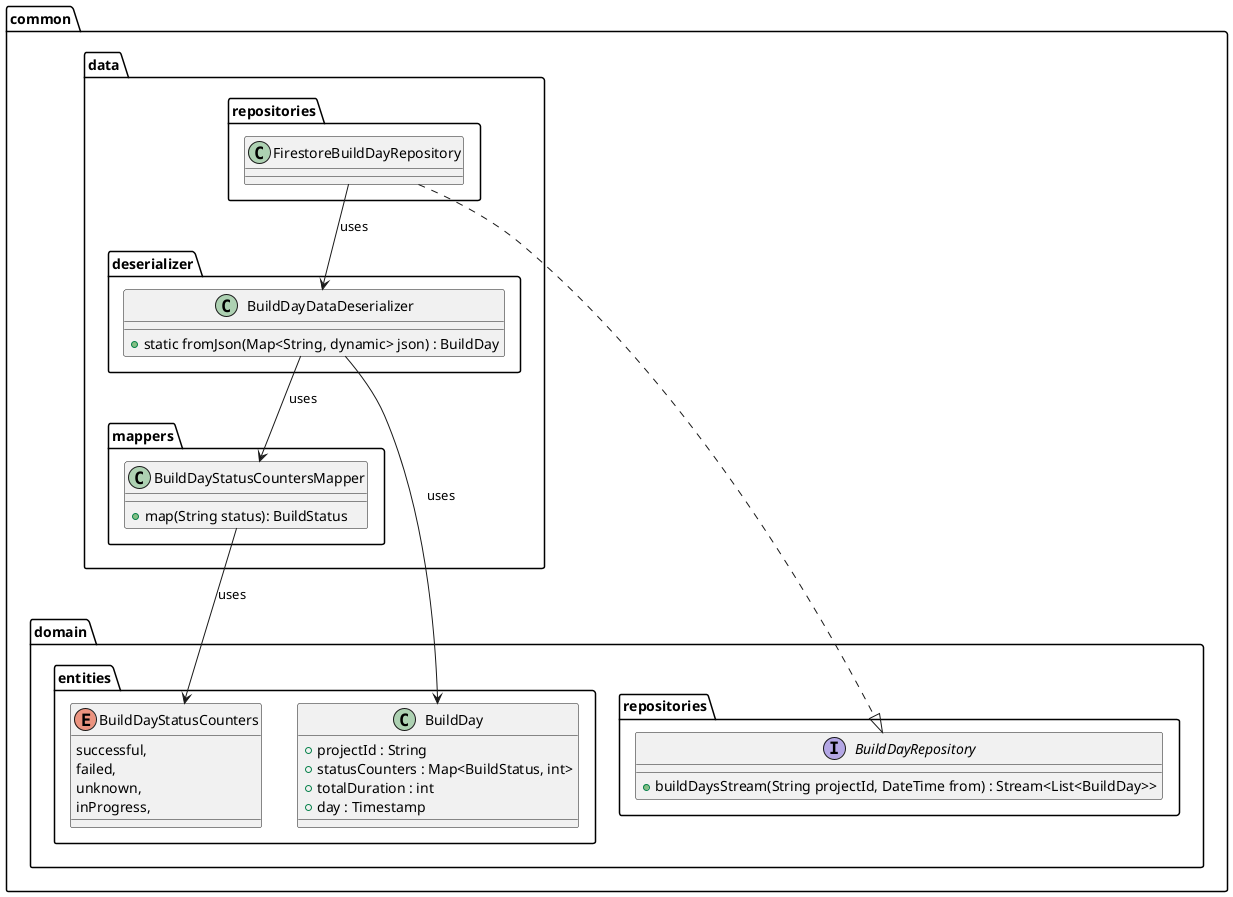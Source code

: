@startuml build_days_data_layer_class_diagram

package common {
    package domain {
        package repositories {
            interface BuildDayRepository {
                + buildDaysStream(String projectId, DateTime from) : Stream<List<BuildDay>>
            }
        }

        package entities {
            class BuildDay {
                + projectId : String
                + statusCounters : Map<BuildStatus, int>
                + totalDuration : int
                + day : Timestamp
            }

            enum BuildDayStatusCounters {
                successful,
                failed,
                unknown,
                inProgress,
            }
        }
    }

    package data {
        package repositories as data_repositories {
            class FirestoreBuildDayRepository {}
        }

        package deserializer {
            class BuildDayDataDeserializer {
                + static fromJson(Map<String, dynamic> json) : BuildDay
            }
        }

        package mappers {
            class BuildDayStatusCountersMapper {
                + map(String status): BuildStatus
            }
        }
    }
}


FirestoreBuildDayRepository ..|> BuildDayRepository
FirestoreBuildDayRepository --> BuildDayDataDeserializer : uses
BuildDayDataDeserializer --> BuildDayStatusCountersMapper: uses
BuildDayStatusCountersMapper --> BuildDayStatusCounters : uses

BuildDayDataDeserializer --> BuildDay : uses

@enduml
